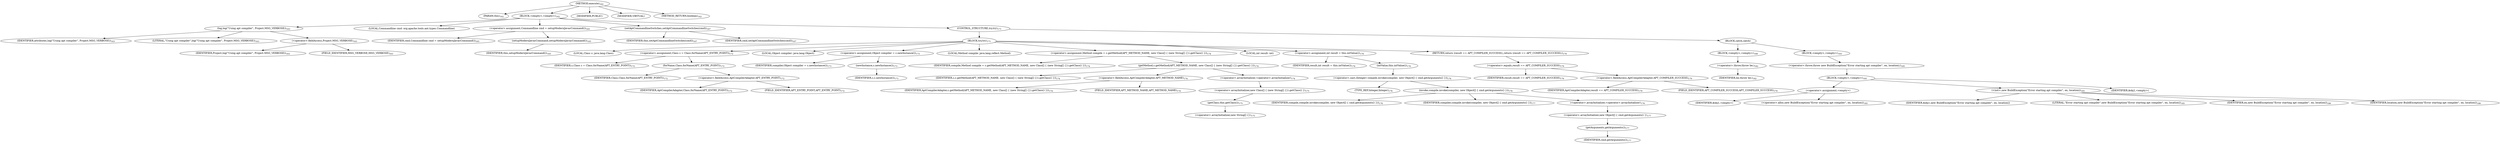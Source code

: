 digraph "execute" {  
"170" [label = <(METHOD,execute)<SUB>162</SUB>> ]
"11" [label = <(PARAM,this)<SUB>162</SUB>> ]
"171" [label = <(BLOCK,&lt;empty&gt;,&lt;empty&gt;)<SUB>162</SUB>> ]
"172" [label = <(log,log(&quot;Using apt compiler&quot;, Project.MSG_VERBOSE))<SUB>163</SUB>> ]
"173" [label = <(IDENTIFIER,attributes,log(&quot;Using apt compiler&quot;, Project.MSG_VERBOSE))<SUB>163</SUB>> ]
"174" [label = <(LITERAL,&quot;Using apt compiler&quot;,log(&quot;Using apt compiler&quot;, Project.MSG_VERBOSE))<SUB>163</SUB>> ]
"175" [label = <(&lt;operator&gt;.fieldAccess,Project.MSG_VERBOSE)<SUB>163</SUB>> ]
"176" [label = <(IDENTIFIER,Project,log(&quot;Using apt compiler&quot;, Project.MSG_VERBOSE))<SUB>163</SUB>> ]
"177" [label = <(FIELD_IDENTIFIER,MSG_VERBOSE,MSG_VERBOSE)<SUB>163</SUB>> ]
"178" [label = <(LOCAL,Commandline cmd: org.apache.tools.ant.types.Commandline)> ]
"179" [label = <(&lt;operator&gt;.assignment,Commandline cmd = setupModernJavacCommand())<SUB>165</SUB>> ]
"180" [label = <(IDENTIFIER,cmd,Commandline cmd = setupModernJavacCommand())<SUB>165</SUB>> ]
"181" [label = <(setupModernJavacCommand,setupModernJavacCommand())<SUB>165</SUB>> ]
"10" [label = <(IDENTIFIER,this,setupModernJavacCommand())<SUB>165</SUB>> ]
"182" [label = <(setAptCommandlineSwitches,setAptCommandlineSwitches(cmd))<SUB>167</SUB>> ]
"12" [label = <(IDENTIFIER,this,setAptCommandlineSwitches(cmd))<SUB>167</SUB>> ]
"183" [label = <(IDENTIFIER,cmd,setAptCommandlineSwitches(cmd))<SUB>167</SUB>> ]
"184" [label = <(CONTROL_STRUCTURE,try,try)<SUB>171</SUB>> ]
"185" [label = <(BLOCK,try,try)<SUB>171</SUB>> ]
"186" [label = <(LOCAL,Class c: java.lang.Class)> ]
"187" [label = <(&lt;operator&gt;.assignment,Class c = Class.forName(APT_ENTRY_POINT))<SUB>172</SUB>> ]
"188" [label = <(IDENTIFIER,c,Class c = Class.forName(APT_ENTRY_POINT))<SUB>172</SUB>> ]
"189" [label = <(forName,Class.forName(APT_ENTRY_POINT))<SUB>172</SUB>> ]
"190" [label = <(IDENTIFIER,Class,Class.forName(APT_ENTRY_POINT))<SUB>172</SUB>> ]
"191" [label = <(&lt;operator&gt;.fieldAccess,AptCompilerAdapter.APT_ENTRY_POINT)<SUB>172</SUB>> ]
"192" [label = <(IDENTIFIER,AptCompilerAdapter,Class.forName(APT_ENTRY_POINT))<SUB>172</SUB>> ]
"193" [label = <(FIELD_IDENTIFIER,APT_ENTRY_POINT,APT_ENTRY_POINT)<SUB>172</SUB>> ]
"194" [label = <(LOCAL,Object compiler: java.lang.Object)> ]
"195" [label = <(&lt;operator&gt;.assignment,Object compiler = c.newInstance())<SUB>173</SUB>> ]
"196" [label = <(IDENTIFIER,compiler,Object compiler = c.newInstance())<SUB>173</SUB>> ]
"197" [label = <(newInstance,c.newInstance())<SUB>173</SUB>> ]
"198" [label = <(IDENTIFIER,c,c.newInstance())<SUB>173</SUB>> ]
"199" [label = <(LOCAL,Method compile: java.lang.reflect.Method)> ]
"200" [label = <(&lt;operator&gt;.assignment,Method compile = c.getMethod(APT_METHOD_NAME, new Class[] { (new String[] {}).getClass() }))<SUB>174</SUB>> ]
"201" [label = <(IDENTIFIER,compile,Method compile = c.getMethod(APT_METHOD_NAME, new Class[] { (new String[] {}).getClass() }))<SUB>174</SUB>> ]
"202" [label = <(getMethod,c.getMethod(APT_METHOD_NAME, new Class[] { (new String[] {}).getClass() }))<SUB>174</SUB>> ]
"203" [label = <(IDENTIFIER,c,c.getMethod(APT_METHOD_NAME, new Class[] { (new String[] {}).getClass() }))<SUB>174</SUB>> ]
"204" [label = <(&lt;operator&gt;.fieldAccess,AptCompilerAdapter.APT_METHOD_NAME)<SUB>174</SUB>> ]
"205" [label = <(IDENTIFIER,AptCompilerAdapter,c.getMethod(APT_METHOD_NAME, new Class[] { (new String[] {}).getClass() }))<SUB>174</SUB>> ]
"206" [label = <(FIELD_IDENTIFIER,APT_METHOD_NAME,APT_METHOD_NAME)<SUB>174</SUB>> ]
"207" [label = <(&lt;operator&gt;.arrayInitializer,&lt;operator&gt;.arrayInitializer)<SUB>174</SUB>> ]
"208" [label = <(&lt;operator&gt;.arrayInitializer,new Class[] { (new String[] {}).getClass() })<SUB>175</SUB>> ]
"209" [label = <(getClass,this.getClass())<SUB>175</SUB>> ]
"210" [label = <(&lt;operator&gt;.arrayInitializer,new String[] {})<SUB>175</SUB>> ]
"211" [label = <(LOCAL,int result: int)> ]
"212" [label = <(&lt;operator&gt;.assignment,int result = this.intValue())<SUB>176</SUB>> ]
"213" [label = <(IDENTIFIER,result,int result = this.intValue())<SUB>176</SUB>> ]
"214" [label = <(intValue,this.intValue())<SUB>176</SUB>> ]
"215" [label = <(&lt;operator&gt;.cast,(Integer) compile.invoke(compiler, new Object[] { cmd.getArguments() }))<SUB>176</SUB>> ]
"216" [label = <(TYPE_REF,Integer,Integer)<SUB>176</SUB>> ]
"217" [label = <(invoke,compile.invoke(compiler, new Object[] { cmd.getArguments() }))<SUB>176</SUB>> ]
"218" [label = <(IDENTIFIER,compile,compile.invoke(compiler, new Object[] { cmd.getArguments() }))<SUB>176</SUB>> ]
"219" [label = <(IDENTIFIER,compiler,compile.invoke(compiler, new Object[] { cmd.getArguments() }))<SUB>177</SUB>> ]
"220" [label = <(&lt;operator&gt;.arrayInitializer,&lt;operator&gt;.arrayInitializer)<SUB>176</SUB>> ]
"221" [label = <(&lt;operator&gt;.arrayInitializer,new Object[] { cmd.getArguments() })<SUB>177</SUB>> ]
"222" [label = <(getArguments,getArguments())<SUB>177</SUB>> ]
"223" [label = <(IDENTIFIER,cmd,getArguments())<SUB>177</SUB>> ]
"224" [label = <(RETURN,return (result == APT_COMPILER_SUCCESS);,return (result == APT_COMPILER_SUCCESS);)<SUB>179</SUB>> ]
"225" [label = <(&lt;operator&gt;.equals,result == APT_COMPILER_SUCCESS)<SUB>179</SUB>> ]
"226" [label = <(IDENTIFIER,result,result == APT_COMPILER_SUCCESS)<SUB>179</SUB>> ]
"227" [label = <(&lt;operator&gt;.fieldAccess,AptCompilerAdapter.APT_COMPILER_SUCCESS)<SUB>179</SUB>> ]
"228" [label = <(IDENTIFIER,AptCompilerAdapter,result == APT_COMPILER_SUCCESS)<SUB>179</SUB>> ]
"229" [label = <(FIELD_IDENTIFIER,APT_COMPILER_SUCCESS,APT_COMPILER_SUCCESS)<SUB>179</SUB>> ]
"230" [label = <(BLOCK,catch,catch)> ]
"231" [label = <(BLOCK,&lt;empty&gt;,&lt;empty&gt;)<SUB>180</SUB>> ]
"232" [label = <(&lt;operator&gt;.throw,throw be;)<SUB>182</SUB>> ]
"233" [label = <(IDENTIFIER,be,throw be;)<SUB>182</SUB>> ]
"234" [label = <(BLOCK,&lt;empty&gt;,&lt;empty&gt;)<SUB>183</SUB>> ]
"235" [label = <(&lt;operator&gt;.throw,throw new BuildException(&quot;Error starting apt compiler&quot;, ex, location);)<SUB>185</SUB>> ]
"236" [label = <(BLOCK,&lt;empty&gt;,&lt;empty&gt;)<SUB>185</SUB>> ]
"237" [label = <(&lt;operator&gt;.assignment,&lt;empty&gt;)> ]
"238" [label = <(IDENTIFIER,$obj1,&lt;empty&gt;)> ]
"239" [label = <(&lt;operator&gt;.alloc,new BuildException(&quot;Error starting apt compiler&quot;, ex, location))<SUB>185</SUB>> ]
"240" [label = <(&lt;init&gt;,new BuildException(&quot;Error starting apt compiler&quot;, ex, location))<SUB>185</SUB>> ]
"241" [label = <(IDENTIFIER,$obj1,new BuildException(&quot;Error starting apt compiler&quot;, ex, location))> ]
"242" [label = <(LITERAL,&quot;Error starting apt compiler&quot;,new BuildException(&quot;Error starting apt compiler&quot;, ex, location))<SUB>185</SUB>> ]
"243" [label = <(IDENTIFIER,ex,new BuildException(&quot;Error starting apt compiler&quot;, ex, location))<SUB>186</SUB>> ]
"244" [label = <(IDENTIFIER,location,new BuildException(&quot;Error starting apt compiler&quot;, ex, location))<SUB>186</SUB>> ]
"245" [label = <(IDENTIFIER,$obj1,&lt;empty&gt;)> ]
"246" [label = <(MODIFIER,PUBLIC)> ]
"247" [label = <(MODIFIER,VIRTUAL)> ]
"248" [label = <(METHOD_RETURN,boolean)<SUB>162</SUB>> ]
  "170" -> "11" 
  "170" -> "171" 
  "170" -> "246" 
  "170" -> "247" 
  "170" -> "248" 
  "171" -> "172" 
  "171" -> "178" 
  "171" -> "179" 
  "171" -> "182" 
  "171" -> "184" 
  "172" -> "173" 
  "172" -> "174" 
  "172" -> "175" 
  "175" -> "176" 
  "175" -> "177" 
  "179" -> "180" 
  "179" -> "181" 
  "181" -> "10" 
  "182" -> "12" 
  "182" -> "183" 
  "184" -> "185" 
  "184" -> "230" 
  "185" -> "186" 
  "185" -> "187" 
  "185" -> "194" 
  "185" -> "195" 
  "185" -> "199" 
  "185" -> "200" 
  "185" -> "211" 
  "185" -> "212" 
  "185" -> "224" 
  "187" -> "188" 
  "187" -> "189" 
  "189" -> "190" 
  "189" -> "191" 
  "191" -> "192" 
  "191" -> "193" 
  "195" -> "196" 
  "195" -> "197" 
  "197" -> "198" 
  "200" -> "201" 
  "200" -> "202" 
  "202" -> "203" 
  "202" -> "204" 
  "202" -> "207" 
  "204" -> "205" 
  "204" -> "206" 
  "207" -> "208" 
  "208" -> "209" 
  "209" -> "210" 
  "212" -> "213" 
  "212" -> "214" 
  "214" -> "215" 
  "215" -> "216" 
  "215" -> "217" 
  "217" -> "218" 
  "217" -> "219" 
  "217" -> "220" 
  "220" -> "221" 
  "221" -> "222" 
  "222" -> "223" 
  "224" -> "225" 
  "225" -> "226" 
  "225" -> "227" 
  "227" -> "228" 
  "227" -> "229" 
  "230" -> "231" 
  "230" -> "234" 
  "231" -> "232" 
  "232" -> "233" 
  "234" -> "235" 
  "235" -> "236" 
  "236" -> "237" 
  "236" -> "240" 
  "236" -> "245" 
  "237" -> "238" 
  "237" -> "239" 
  "240" -> "241" 
  "240" -> "242" 
  "240" -> "243" 
  "240" -> "244" 
}
